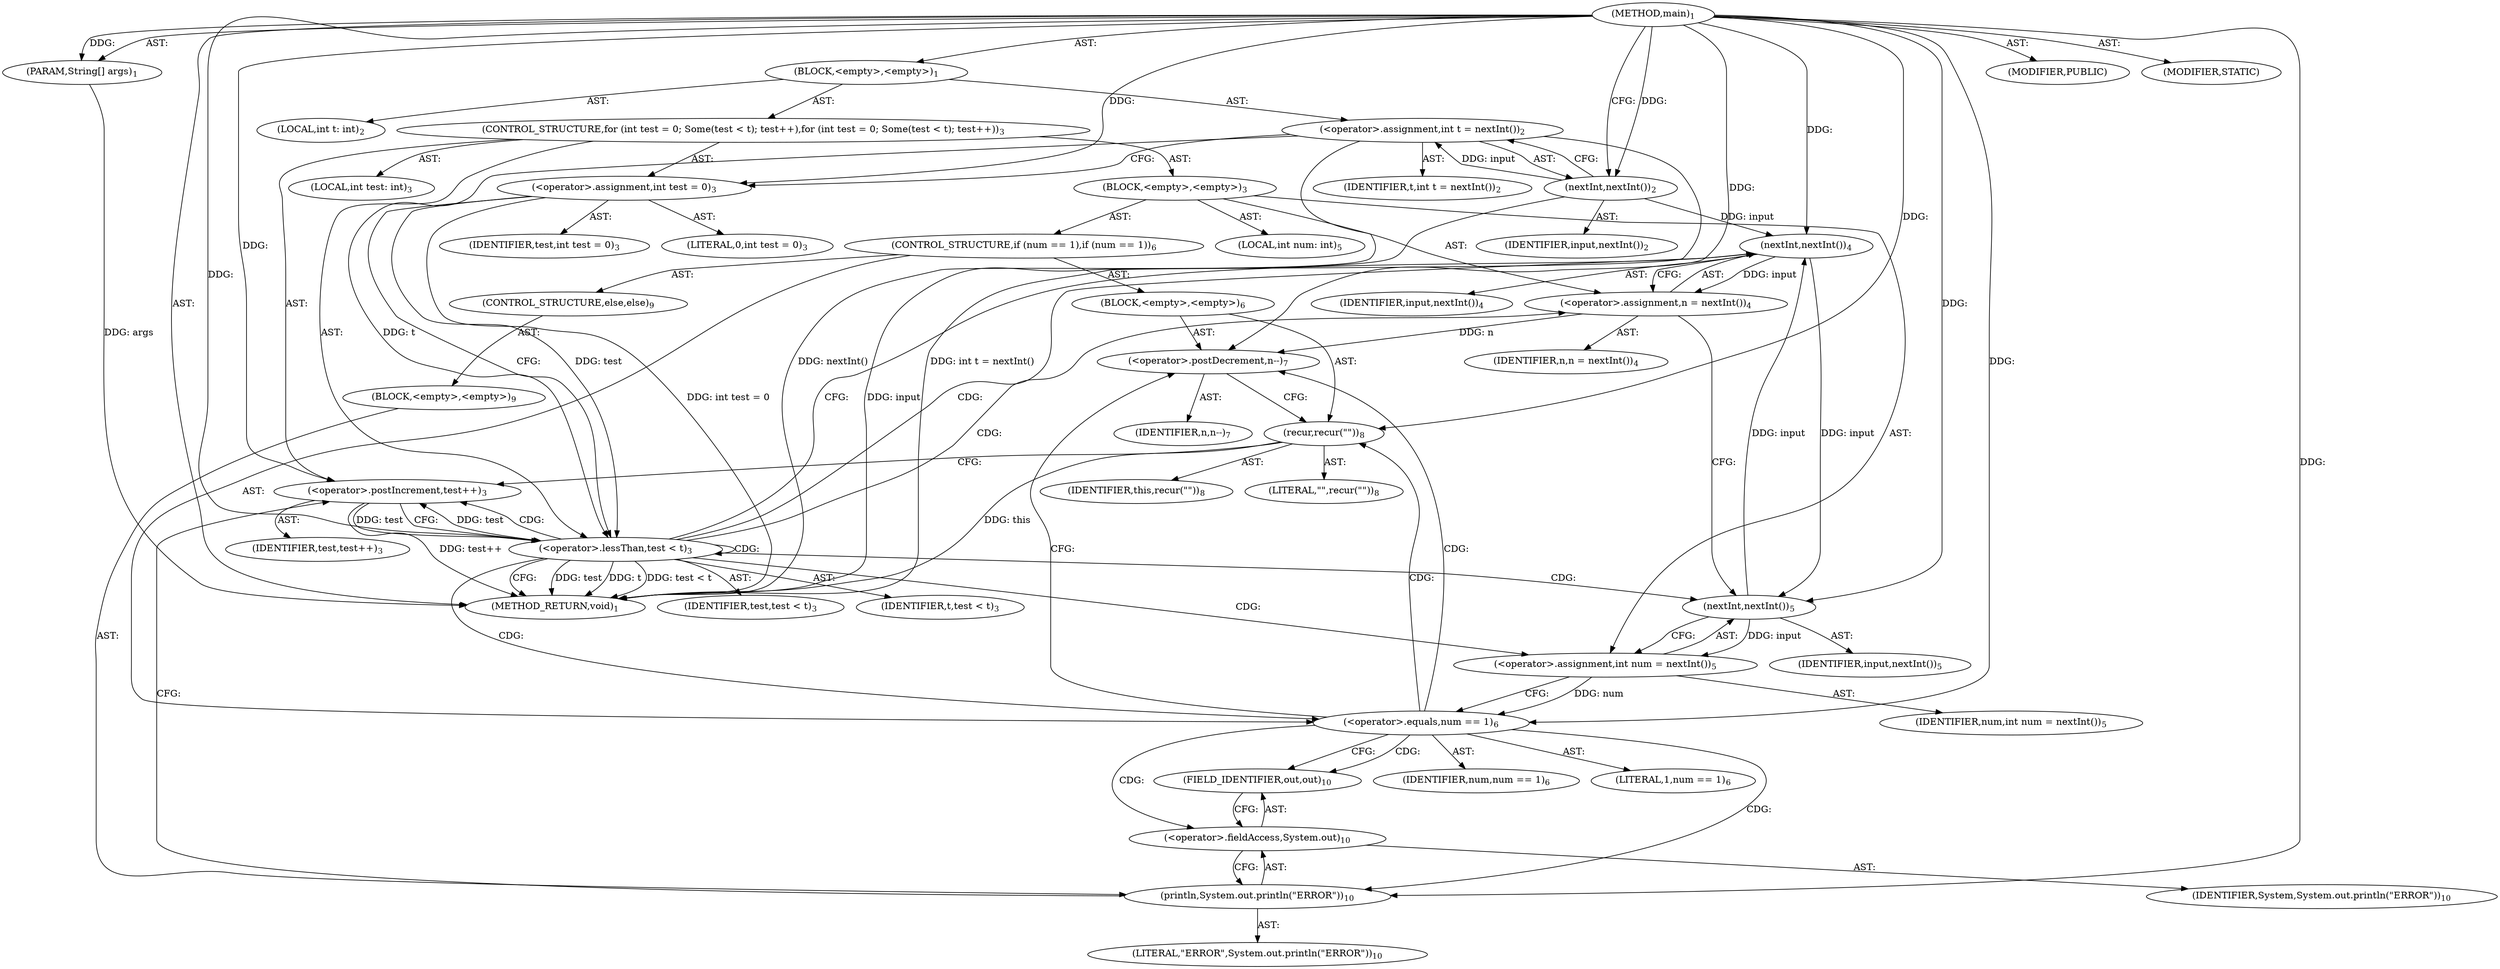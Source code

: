 digraph "main" {  
"17" [label = <(METHOD,main)<SUB>1</SUB>> ]
"18" [label = <(PARAM,String[] args)<SUB>1</SUB>> ]
"19" [label = <(BLOCK,&lt;empty&gt;,&lt;empty&gt;)<SUB>1</SUB>> ]
"20" [label = <(LOCAL,int t: int)<SUB>2</SUB>> ]
"21" [label = <(&lt;operator&gt;.assignment,int t = nextInt())<SUB>2</SUB>> ]
"22" [label = <(IDENTIFIER,t,int t = nextInt())<SUB>2</SUB>> ]
"23" [label = <(nextInt,nextInt())<SUB>2</SUB>> ]
"24" [label = <(IDENTIFIER,input,nextInt())<SUB>2</SUB>> ]
"25" [label = <(CONTROL_STRUCTURE,for (int test = 0; Some(test &lt; t); test++),for (int test = 0; Some(test &lt; t); test++))<SUB>3</SUB>> ]
"26" [label = <(LOCAL,int test: int)<SUB>3</SUB>> ]
"27" [label = <(&lt;operator&gt;.assignment,int test = 0)<SUB>3</SUB>> ]
"28" [label = <(IDENTIFIER,test,int test = 0)<SUB>3</SUB>> ]
"29" [label = <(LITERAL,0,int test = 0)<SUB>3</SUB>> ]
"30" [label = <(&lt;operator&gt;.lessThan,test &lt; t)<SUB>3</SUB>> ]
"31" [label = <(IDENTIFIER,test,test &lt; t)<SUB>3</SUB>> ]
"32" [label = <(IDENTIFIER,t,test &lt; t)<SUB>3</SUB>> ]
"33" [label = <(&lt;operator&gt;.postIncrement,test++)<SUB>3</SUB>> ]
"34" [label = <(IDENTIFIER,test,test++)<SUB>3</SUB>> ]
"35" [label = <(BLOCK,&lt;empty&gt;,&lt;empty&gt;)<SUB>3</SUB>> ]
"36" [label = <(&lt;operator&gt;.assignment,n = nextInt())<SUB>4</SUB>> ]
"37" [label = <(IDENTIFIER,n,n = nextInt())<SUB>4</SUB>> ]
"38" [label = <(nextInt,nextInt())<SUB>4</SUB>> ]
"39" [label = <(IDENTIFIER,input,nextInt())<SUB>4</SUB>> ]
"40" [label = <(LOCAL,int num: int)<SUB>5</SUB>> ]
"41" [label = <(&lt;operator&gt;.assignment,int num = nextInt())<SUB>5</SUB>> ]
"42" [label = <(IDENTIFIER,num,int num = nextInt())<SUB>5</SUB>> ]
"43" [label = <(nextInt,nextInt())<SUB>5</SUB>> ]
"44" [label = <(IDENTIFIER,input,nextInt())<SUB>5</SUB>> ]
"45" [label = <(CONTROL_STRUCTURE,if (num == 1),if (num == 1))<SUB>6</SUB>> ]
"46" [label = <(&lt;operator&gt;.equals,num == 1)<SUB>6</SUB>> ]
"47" [label = <(IDENTIFIER,num,num == 1)<SUB>6</SUB>> ]
"48" [label = <(LITERAL,1,num == 1)<SUB>6</SUB>> ]
"49" [label = <(BLOCK,&lt;empty&gt;,&lt;empty&gt;)<SUB>6</SUB>> ]
"50" [label = <(&lt;operator&gt;.postDecrement,n--)<SUB>7</SUB>> ]
"51" [label = <(IDENTIFIER,n,n--)<SUB>7</SUB>> ]
"52" [label = <(recur,recur(&quot;&quot;))<SUB>8</SUB>> ]
"53" [label = <(IDENTIFIER,this,recur(&quot;&quot;))<SUB>8</SUB>> ]
"54" [label = <(LITERAL,&quot;&quot;,recur(&quot;&quot;))<SUB>8</SUB>> ]
"55" [label = <(CONTROL_STRUCTURE,else,else)<SUB>9</SUB>> ]
"56" [label = <(BLOCK,&lt;empty&gt;,&lt;empty&gt;)<SUB>9</SUB>> ]
"57" [label = <(println,System.out.println(&quot;ERROR&quot;))<SUB>10</SUB>> ]
"58" [label = <(&lt;operator&gt;.fieldAccess,System.out)<SUB>10</SUB>> ]
"59" [label = <(IDENTIFIER,System,System.out.println(&quot;ERROR&quot;))<SUB>10</SUB>> ]
"60" [label = <(FIELD_IDENTIFIER,out,out)<SUB>10</SUB>> ]
"61" [label = <(LITERAL,&quot;ERROR&quot;,System.out.println(&quot;ERROR&quot;))<SUB>10</SUB>> ]
"62" [label = <(MODIFIER,PUBLIC)> ]
"63" [label = <(MODIFIER,STATIC)> ]
"64" [label = <(METHOD_RETURN,void)<SUB>1</SUB>> ]
  "17" -> "18"  [ label = "AST: "] 
  "17" -> "19"  [ label = "AST: "] 
  "17" -> "62"  [ label = "AST: "] 
  "17" -> "63"  [ label = "AST: "] 
  "17" -> "64"  [ label = "AST: "] 
  "19" -> "20"  [ label = "AST: "] 
  "19" -> "21"  [ label = "AST: "] 
  "19" -> "25"  [ label = "AST: "] 
  "21" -> "22"  [ label = "AST: "] 
  "21" -> "23"  [ label = "AST: "] 
  "23" -> "24"  [ label = "AST: "] 
  "25" -> "26"  [ label = "AST: "] 
  "25" -> "27"  [ label = "AST: "] 
  "25" -> "30"  [ label = "AST: "] 
  "25" -> "33"  [ label = "AST: "] 
  "25" -> "35"  [ label = "AST: "] 
  "27" -> "28"  [ label = "AST: "] 
  "27" -> "29"  [ label = "AST: "] 
  "30" -> "31"  [ label = "AST: "] 
  "30" -> "32"  [ label = "AST: "] 
  "33" -> "34"  [ label = "AST: "] 
  "35" -> "36"  [ label = "AST: "] 
  "35" -> "40"  [ label = "AST: "] 
  "35" -> "41"  [ label = "AST: "] 
  "35" -> "45"  [ label = "AST: "] 
  "36" -> "37"  [ label = "AST: "] 
  "36" -> "38"  [ label = "AST: "] 
  "38" -> "39"  [ label = "AST: "] 
  "41" -> "42"  [ label = "AST: "] 
  "41" -> "43"  [ label = "AST: "] 
  "43" -> "44"  [ label = "AST: "] 
  "45" -> "46"  [ label = "AST: "] 
  "45" -> "49"  [ label = "AST: "] 
  "45" -> "55"  [ label = "AST: "] 
  "46" -> "47"  [ label = "AST: "] 
  "46" -> "48"  [ label = "AST: "] 
  "49" -> "50"  [ label = "AST: "] 
  "49" -> "52"  [ label = "AST: "] 
  "50" -> "51"  [ label = "AST: "] 
  "52" -> "53"  [ label = "AST: "] 
  "52" -> "54"  [ label = "AST: "] 
  "55" -> "56"  [ label = "AST: "] 
  "56" -> "57"  [ label = "AST: "] 
  "57" -> "58"  [ label = "AST: "] 
  "57" -> "61"  [ label = "AST: "] 
  "58" -> "59"  [ label = "AST: "] 
  "58" -> "60"  [ label = "AST: "] 
  "21" -> "27"  [ label = "CFG: "] 
  "23" -> "21"  [ label = "CFG: "] 
  "27" -> "30"  [ label = "CFG: "] 
  "30" -> "64"  [ label = "CFG: "] 
  "30" -> "38"  [ label = "CFG: "] 
  "33" -> "30"  [ label = "CFG: "] 
  "36" -> "43"  [ label = "CFG: "] 
  "41" -> "46"  [ label = "CFG: "] 
  "38" -> "36"  [ label = "CFG: "] 
  "43" -> "41"  [ label = "CFG: "] 
  "46" -> "50"  [ label = "CFG: "] 
  "46" -> "60"  [ label = "CFG: "] 
  "50" -> "52"  [ label = "CFG: "] 
  "52" -> "33"  [ label = "CFG: "] 
  "57" -> "33"  [ label = "CFG: "] 
  "58" -> "57"  [ label = "CFG: "] 
  "60" -> "58"  [ label = "CFG: "] 
  "17" -> "23"  [ label = "CFG: "] 
  "18" -> "64"  [ label = "DDG: args"] 
  "23" -> "64"  [ label = "DDG: input"] 
  "21" -> "64"  [ label = "DDG: nextInt()"] 
  "21" -> "64"  [ label = "DDG: int t = nextInt()"] 
  "27" -> "64"  [ label = "DDG: int test = 0"] 
  "30" -> "64"  [ label = "DDG: test"] 
  "30" -> "64"  [ label = "DDG: t"] 
  "30" -> "64"  [ label = "DDG: test &lt; t"] 
  "33" -> "64"  [ label = "DDG: test++"] 
  "52" -> "64"  [ label = "DDG: this"] 
  "17" -> "18"  [ label = "DDG: "] 
  "23" -> "21"  [ label = "DDG: input"] 
  "17" -> "27"  [ label = "DDG: "] 
  "17" -> "23"  [ label = "DDG: "] 
  "27" -> "30"  [ label = "DDG: test"] 
  "33" -> "30"  [ label = "DDG: test"] 
  "17" -> "30"  [ label = "DDG: "] 
  "21" -> "30"  [ label = "DDG: t"] 
  "30" -> "33"  [ label = "DDG: test"] 
  "17" -> "33"  [ label = "DDG: "] 
  "38" -> "36"  [ label = "DDG: input"] 
  "43" -> "41"  [ label = "DDG: input"] 
  "23" -> "38"  [ label = "DDG: input"] 
  "43" -> "38"  [ label = "DDG: input"] 
  "17" -> "38"  [ label = "DDG: "] 
  "38" -> "43"  [ label = "DDG: input"] 
  "17" -> "43"  [ label = "DDG: "] 
  "41" -> "46"  [ label = "DDG: num"] 
  "17" -> "46"  [ label = "DDG: "] 
  "36" -> "50"  [ label = "DDG: n"] 
  "17" -> "50"  [ label = "DDG: "] 
  "17" -> "52"  [ label = "DDG: "] 
  "17" -> "57"  [ label = "DDG: "] 
  "30" -> "30"  [ label = "CDG: "] 
  "30" -> "33"  [ label = "CDG: "] 
  "30" -> "36"  [ label = "CDG: "] 
  "30" -> "46"  [ label = "CDG: "] 
  "30" -> "38"  [ label = "CDG: "] 
  "30" -> "41"  [ label = "CDG: "] 
  "30" -> "43"  [ label = "CDG: "] 
  "46" -> "58"  [ label = "CDG: "] 
  "46" -> "60"  [ label = "CDG: "] 
  "46" -> "57"  [ label = "CDG: "] 
  "46" -> "52"  [ label = "CDG: "] 
  "46" -> "50"  [ label = "CDG: "] 
}
